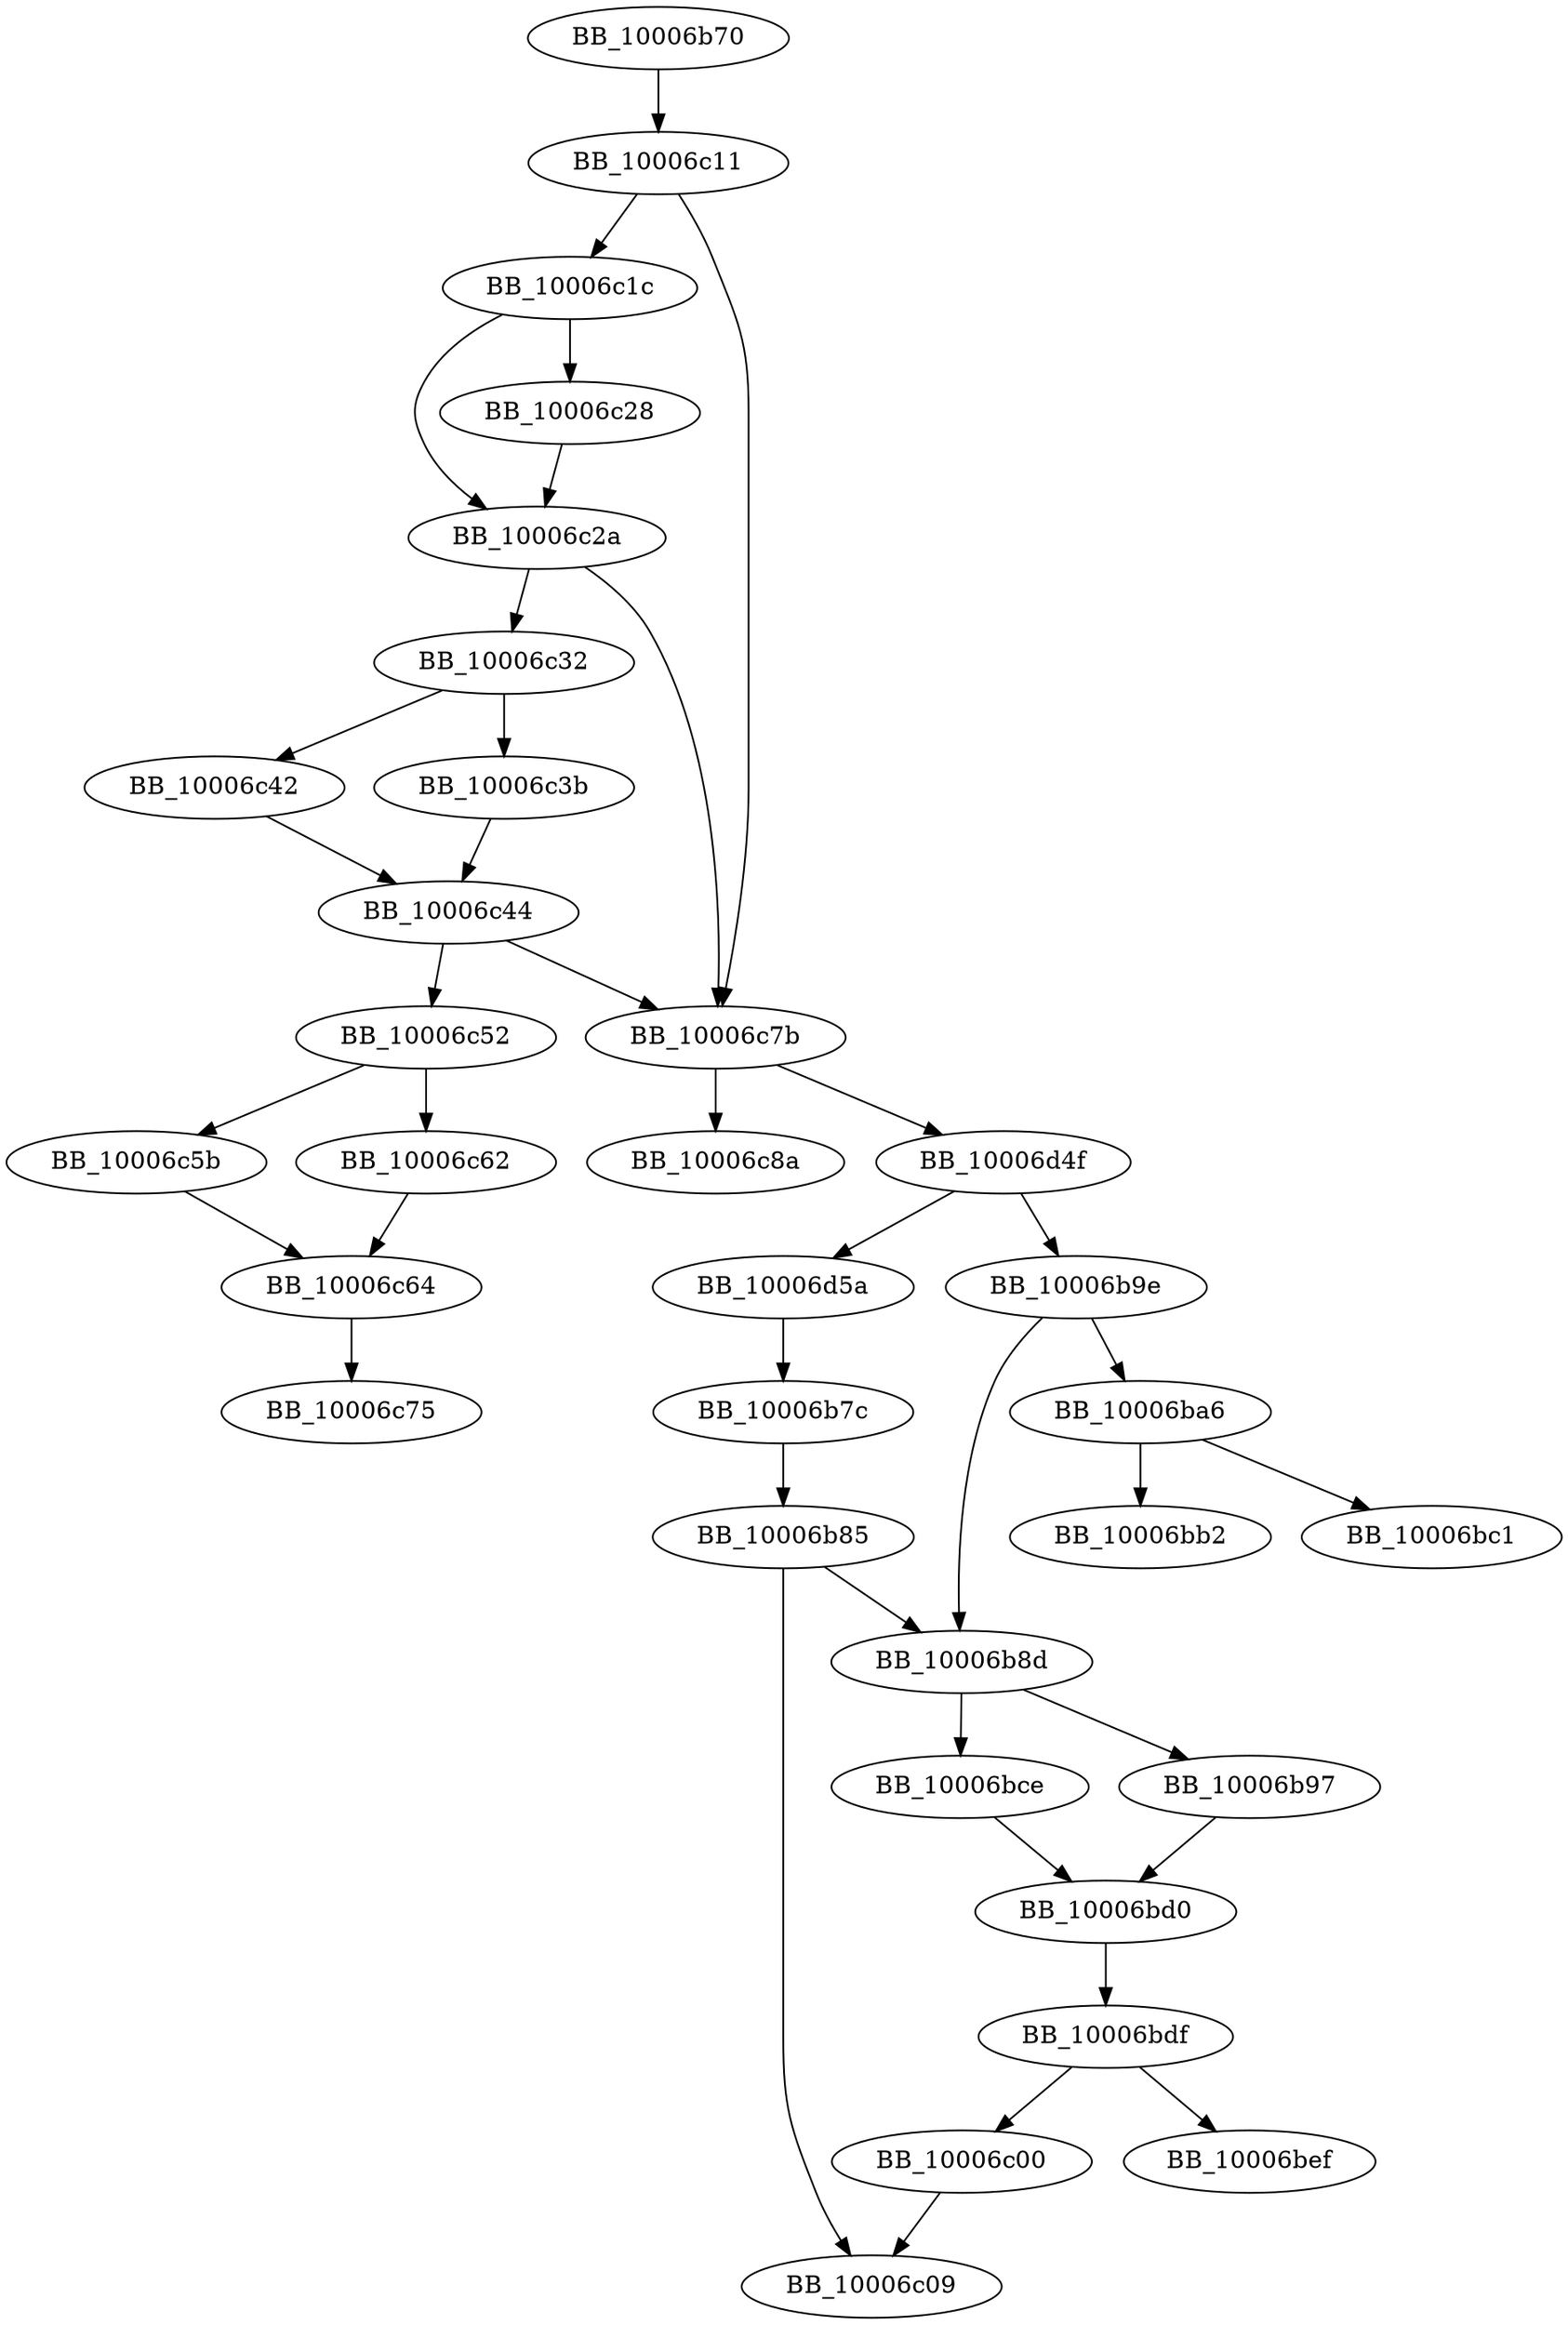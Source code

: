 DiGraph sub_10006B70{
BB_10006b70->BB_10006c11
BB_10006b7c->BB_10006b85
BB_10006b85->BB_10006b8d
BB_10006b85->BB_10006c09
BB_10006b8d->BB_10006b97
BB_10006b8d->BB_10006bce
BB_10006b97->BB_10006bd0
BB_10006b9e->BB_10006b8d
BB_10006b9e->BB_10006ba6
BB_10006ba6->BB_10006bb2
BB_10006ba6->BB_10006bc1
BB_10006bce->BB_10006bd0
BB_10006bd0->BB_10006bdf
BB_10006bdf->BB_10006bef
BB_10006bdf->BB_10006c00
BB_10006c00->BB_10006c09
BB_10006c11->BB_10006c1c
BB_10006c11->BB_10006c7b
BB_10006c1c->BB_10006c28
BB_10006c1c->BB_10006c2a
BB_10006c28->BB_10006c2a
BB_10006c2a->BB_10006c32
BB_10006c2a->BB_10006c7b
BB_10006c32->BB_10006c3b
BB_10006c32->BB_10006c42
BB_10006c3b->BB_10006c44
BB_10006c42->BB_10006c44
BB_10006c44->BB_10006c52
BB_10006c44->BB_10006c7b
BB_10006c52->BB_10006c5b
BB_10006c52->BB_10006c62
BB_10006c5b->BB_10006c64
BB_10006c62->BB_10006c64
BB_10006c64->BB_10006c75
BB_10006c7b->BB_10006c8a
BB_10006c7b->BB_10006d4f
BB_10006d4f->BB_10006b9e
BB_10006d4f->BB_10006d5a
BB_10006d5a->BB_10006b7c
}
